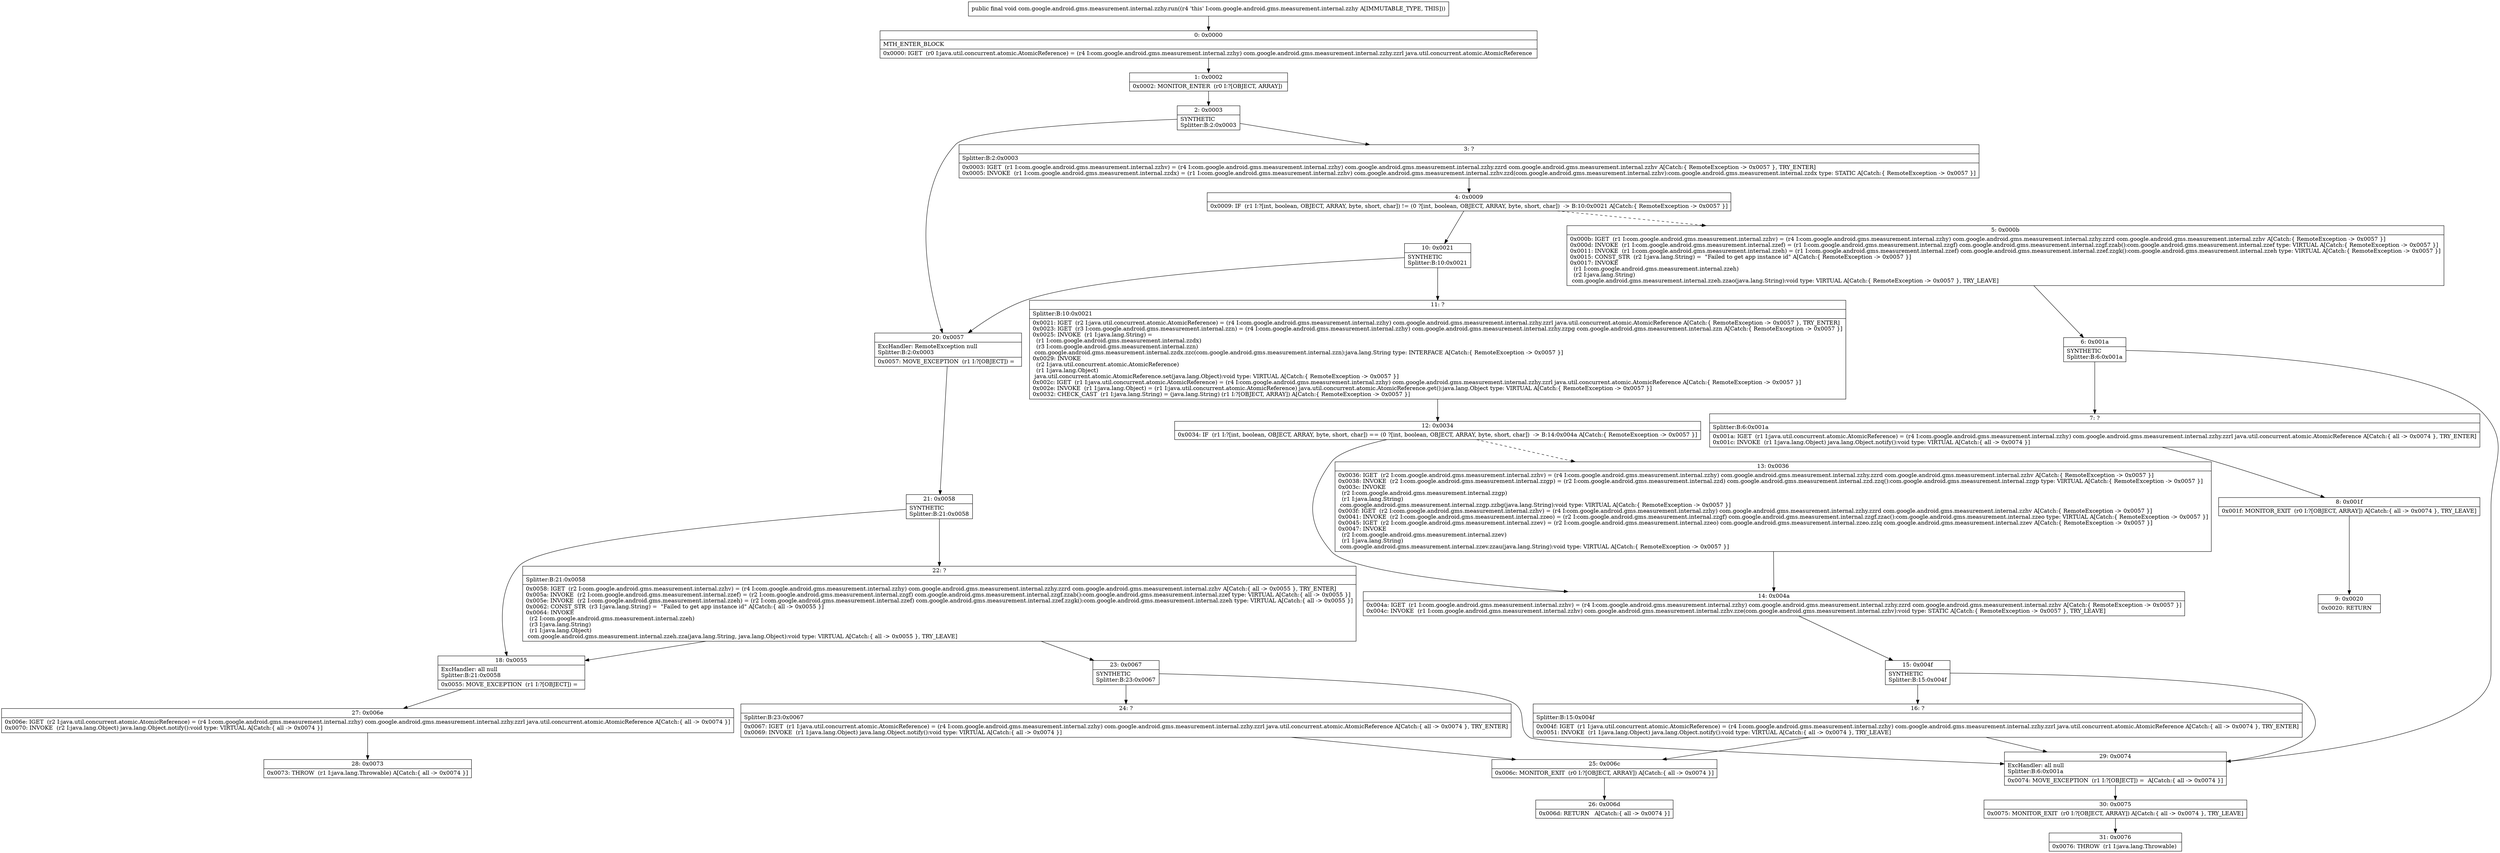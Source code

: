 digraph "CFG forcom.google.android.gms.measurement.internal.zzhy.run()V" {
Node_0 [shape=record,label="{0\:\ 0x0000|MTH_ENTER_BLOCK\l|0x0000: IGET  (r0 I:java.util.concurrent.atomic.AtomicReference) = (r4 I:com.google.android.gms.measurement.internal.zzhy) com.google.android.gms.measurement.internal.zzhy.zzrl java.util.concurrent.atomic.AtomicReference \l}"];
Node_1 [shape=record,label="{1\:\ 0x0002|0x0002: MONITOR_ENTER  (r0 I:?[OBJECT, ARRAY]) \l}"];
Node_2 [shape=record,label="{2\:\ 0x0003|SYNTHETIC\lSplitter:B:2:0x0003\l}"];
Node_3 [shape=record,label="{3\:\ ?|Splitter:B:2:0x0003\l|0x0003: IGET  (r1 I:com.google.android.gms.measurement.internal.zzhv) = (r4 I:com.google.android.gms.measurement.internal.zzhy) com.google.android.gms.measurement.internal.zzhy.zzrd com.google.android.gms.measurement.internal.zzhv A[Catch:\{ RemoteException \-\> 0x0057 \}, TRY_ENTER]\l0x0005: INVOKE  (r1 I:com.google.android.gms.measurement.internal.zzdx) = (r1 I:com.google.android.gms.measurement.internal.zzhv) com.google.android.gms.measurement.internal.zzhv.zzd(com.google.android.gms.measurement.internal.zzhv):com.google.android.gms.measurement.internal.zzdx type: STATIC A[Catch:\{ RemoteException \-\> 0x0057 \}]\l}"];
Node_4 [shape=record,label="{4\:\ 0x0009|0x0009: IF  (r1 I:?[int, boolean, OBJECT, ARRAY, byte, short, char]) != (0 ?[int, boolean, OBJECT, ARRAY, byte, short, char])  \-\> B:10:0x0021 A[Catch:\{ RemoteException \-\> 0x0057 \}]\l}"];
Node_5 [shape=record,label="{5\:\ 0x000b|0x000b: IGET  (r1 I:com.google.android.gms.measurement.internal.zzhv) = (r4 I:com.google.android.gms.measurement.internal.zzhy) com.google.android.gms.measurement.internal.zzhy.zzrd com.google.android.gms.measurement.internal.zzhv A[Catch:\{ RemoteException \-\> 0x0057 \}]\l0x000d: INVOKE  (r1 I:com.google.android.gms.measurement.internal.zzef) = (r1 I:com.google.android.gms.measurement.internal.zzgf) com.google.android.gms.measurement.internal.zzgf.zzab():com.google.android.gms.measurement.internal.zzef type: VIRTUAL A[Catch:\{ RemoteException \-\> 0x0057 \}]\l0x0011: INVOKE  (r1 I:com.google.android.gms.measurement.internal.zzeh) = (r1 I:com.google.android.gms.measurement.internal.zzef) com.google.android.gms.measurement.internal.zzef.zzgk():com.google.android.gms.measurement.internal.zzeh type: VIRTUAL A[Catch:\{ RemoteException \-\> 0x0057 \}]\l0x0015: CONST_STR  (r2 I:java.lang.String) =  \"Failed to get app instance id\" A[Catch:\{ RemoteException \-\> 0x0057 \}]\l0x0017: INVOKE  \l  (r1 I:com.google.android.gms.measurement.internal.zzeh)\l  (r2 I:java.lang.String)\l com.google.android.gms.measurement.internal.zzeh.zzao(java.lang.String):void type: VIRTUAL A[Catch:\{ RemoteException \-\> 0x0057 \}, TRY_LEAVE]\l}"];
Node_6 [shape=record,label="{6\:\ 0x001a|SYNTHETIC\lSplitter:B:6:0x001a\l}"];
Node_7 [shape=record,label="{7\:\ ?|Splitter:B:6:0x001a\l|0x001a: IGET  (r1 I:java.util.concurrent.atomic.AtomicReference) = (r4 I:com.google.android.gms.measurement.internal.zzhy) com.google.android.gms.measurement.internal.zzhy.zzrl java.util.concurrent.atomic.AtomicReference A[Catch:\{ all \-\> 0x0074 \}, TRY_ENTER]\l0x001c: INVOKE  (r1 I:java.lang.Object) java.lang.Object.notify():void type: VIRTUAL A[Catch:\{ all \-\> 0x0074 \}]\l}"];
Node_8 [shape=record,label="{8\:\ 0x001f|0x001f: MONITOR_EXIT  (r0 I:?[OBJECT, ARRAY]) A[Catch:\{ all \-\> 0x0074 \}, TRY_LEAVE]\l}"];
Node_9 [shape=record,label="{9\:\ 0x0020|0x0020: RETURN   \l}"];
Node_10 [shape=record,label="{10\:\ 0x0021|SYNTHETIC\lSplitter:B:10:0x0021\l}"];
Node_11 [shape=record,label="{11\:\ ?|Splitter:B:10:0x0021\l|0x0021: IGET  (r2 I:java.util.concurrent.atomic.AtomicReference) = (r4 I:com.google.android.gms.measurement.internal.zzhy) com.google.android.gms.measurement.internal.zzhy.zzrl java.util.concurrent.atomic.AtomicReference A[Catch:\{ RemoteException \-\> 0x0057 \}, TRY_ENTER]\l0x0023: IGET  (r3 I:com.google.android.gms.measurement.internal.zzn) = (r4 I:com.google.android.gms.measurement.internal.zzhy) com.google.android.gms.measurement.internal.zzhy.zzpg com.google.android.gms.measurement.internal.zzn A[Catch:\{ RemoteException \-\> 0x0057 \}]\l0x0025: INVOKE  (r1 I:java.lang.String) = \l  (r1 I:com.google.android.gms.measurement.internal.zzdx)\l  (r3 I:com.google.android.gms.measurement.internal.zzn)\l com.google.android.gms.measurement.internal.zzdx.zzc(com.google.android.gms.measurement.internal.zzn):java.lang.String type: INTERFACE A[Catch:\{ RemoteException \-\> 0x0057 \}]\l0x0029: INVOKE  \l  (r2 I:java.util.concurrent.atomic.AtomicReference)\l  (r1 I:java.lang.Object)\l java.util.concurrent.atomic.AtomicReference.set(java.lang.Object):void type: VIRTUAL A[Catch:\{ RemoteException \-\> 0x0057 \}]\l0x002c: IGET  (r1 I:java.util.concurrent.atomic.AtomicReference) = (r4 I:com.google.android.gms.measurement.internal.zzhy) com.google.android.gms.measurement.internal.zzhy.zzrl java.util.concurrent.atomic.AtomicReference A[Catch:\{ RemoteException \-\> 0x0057 \}]\l0x002e: INVOKE  (r1 I:java.lang.Object) = (r1 I:java.util.concurrent.atomic.AtomicReference) java.util.concurrent.atomic.AtomicReference.get():java.lang.Object type: VIRTUAL A[Catch:\{ RemoteException \-\> 0x0057 \}]\l0x0032: CHECK_CAST  (r1 I:java.lang.String) = (java.lang.String) (r1 I:?[OBJECT, ARRAY]) A[Catch:\{ RemoteException \-\> 0x0057 \}]\l}"];
Node_12 [shape=record,label="{12\:\ 0x0034|0x0034: IF  (r1 I:?[int, boolean, OBJECT, ARRAY, byte, short, char]) == (0 ?[int, boolean, OBJECT, ARRAY, byte, short, char])  \-\> B:14:0x004a A[Catch:\{ RemoteException \-\> 0x0057 \}]\l}"];
Node_13 [shape=record,label="{13\:\ 0x0036|0x0036: IGET  (r2 I:com.google.android.gms.measurement.internal.zzhv) = (r4 I:com.google.android.gms.measurement.internal.zzhy) com.google.android.gms.measurement.internal.zzhy.zzrd com.google.android.gms.measurement.internal.zzhv A[Catch:\{ RemoteException \-\> 0x0057 \}]\l0x0038: INVOKE  (r2 I:com.google.android.gms.measurement.internal.zzgp) = (r2 I:com.google.android.gms.measurement.internal.zzd) com.google.android.gms.measurement.internal.zzd.zzq():com.google.android.gms.measurement.internal.zzgp type: VIRTUAL A[Catch:\{ RemoteException \-\> 0x0057 \}]\l0x003c: INVOKE  \l  (r2 I:com.google.android.gms.measurement.internal.zzgp)\l  (r1 I:java.lang.String)\l com.google.android.gms.measurement.internal.zzgp.zzbg(java.lang.String):void type: VIRTUAL A[Catch:\{ RemoteException \-\> 0x0057 \}]\l0x003f: IGET  (r2 I:com.google.android.gms.measurement.internal.zzhv) = (r4 I:com.google.android.gms.measurement.internal.zzhy) com.google.android.gms.measurement.internal.zzhy.zzrd com.google.android.gms.measurement.internal.zzhv A[Catch:\{ RemoteException \-\> 0x0057 \}]\l0x0041: INVOKE  (r2 I:com.google.android.gms.measurement.internal.zzeo) = (r2 I:com.google.android.gms.measurement.internal.zzgf) com.google.android.gms.measurement.internal.zzgf.zzac():com.google.android.gms.measurement.internal.zzeo type: VIRTUAL A[Catch:\{ RemoteException \-\> 0x0057 \}]\l0x0045: IGET  (r2 I:com.google.android.gms.measurement.internal.zzev) = (r2 I:com.google.android.gms.measurement.internal.zzeo) com.google.android.gms.measurement.internal.zzeo.zzlq com.google.android.gms.measurement.internal.zzev A[Catch:\{ RemoteException \-\> 0x0057 \}]\l0x0047: INVOKE  \l  (r2 I:com.google.android.gms.measurement.internal.zzev)\l  (r1 I:java.lang.String)\l com.google.android.gms.measurement.internal.zzev.zzau(java.lang.String):void type: VIRTUAL A[Catch:\{ RemoteException \-\> 0x0057 \}]\l}"];
Node_14 [shape=record,label="{14\:\ 0x004a|0x004a: IGET  (r1 I:com.google.android.gms.measurement.internal.zzhv) = (r4 I:com.google.android.gms.measurement.internal.zzhy) com.google.android.gms.measurement.internal.zzhy.zzrd com.google.android.gms.measurement.internal.zzhv A[Catch:\{ RemoteException \-\> 0x0057 \}]\l0x004c: INVOKE  (r1 I:com.google.android.gms.measurement.internal.zzhv) com.google.android.gms.measurement.internal.zzhv.zze(com.google.android.gms.measurement.internal.zzhv):void type: STATIC A[Catch:\{ RemoteException \-\> 0x0057 \}, TRY_LEAVE]\l}"];
Node_15 [shape=record,label="{15\:\ 0x004f|SYNTHETIC\lSplitter:B:15:0x004f\l}"];
Node_16 [shape=record,label="{16\:\ ?|Splitter:B:15:0x004f\l|0x004f: IGET  (r1 I:java.util.concurrent.atomic.AtomicReference) = (r4 I:com.google.android.gms.measurement.internal.zzhy) com.google.android.gms.measurement.internal.zzhy.zzrl java.util.concurrent.atomic.AtomicReference A[Catch:\{ all \-\> 0x0074 \}, TRY_ENTER]\l0x0051: INVOKE  (r1 I:java.lang.Object) java.lang.Object.notify():void type: VIRTUAL A[Catch:\{ all \-\> 0x0074 \}, TRY_LEAVE]\l}"];
Node_18 [shape=record,label="{18\:\ 0x0055|ExcHandler: all null\lSplitter:B:21:0x0058\l|0x0055: MOVE_EXCEPTION  (r1 I:?[OBJECT]) =  \l}"];
Node_20 [shape=record,label="{20\:\ 0x0057|ExcHandler: RemoteException null\lSplitter:B:2:0x0003\l|0x0057: MOVE_EXCEPTION  (r1 I:?[OBJECT]) =  \l}"];
Node_21 [shape=record,label="{21\:\ 0x0058|SYNTHETIC\lSplitter:B:21:0x0058\l}"];
Node_22 [shape=record,label="{22\:\ ?|Splitter:B:21:0x0058\l|0x0058: IGET  (r2 I:com.google.android.gms.measurement.internal.zzhv) = (r4 I:com.google.android.gms.measurement.internal.zzhy) com.google.android.gms.measurement.internal.zzhy.zzrd com.google.android.gms.measurement.internal.zzhv A[Catch:\{ all \-\> 0x0055 \}, TRY_ENTER]\l0x005a: INVOKE  (r2 I:com.google.android.gms.measurement.internal.zzef) = (r2 I:com.google.android.gms.measurement.internal.zzgf) com.google.android.gms.measurement.internal.zzgf.zzab():com.google.android.gms.measurement.internal.zzef type: VIRTUAL A[Catch:\{ all \-\> 0x0055 \}]\l0x005e: INVOKE  (r2 I:com.google.android.gms.measurement.internal.zzeh) = (r2 I:com.google.android.gms.measurement.internal.zzef) com.google.android.gms.measurement.internal.zzef.zzgk():com.google.android.gms.measurement.internal.zzeh type: VIRTUAL A[Catch:\{ all \-\> 0x0055 \}]\l0x0062: CONST_STR  (r3 I:java.lang.String) =  \"Failed to get app instance id\" A[Catch:\{ all \-\> 0x0055 \}]\l0x0064: INVOKE  \l  (r2 I:com.google.android.gms.measurement.internal.zzeh)\l  (r3 I:java.lang.String)\l  (r1 I:java.lang.Object)\l com.google.android.gms.measurement.internal.zzeh.zza(java.lang.String, java.lang.Object):void type: VIRTUAL A[Catch:\{ all \-\> 0x0055 \}, TRY_LEAVE]\l}"];
Node_23 [shape=record,label="{23\:\ 0x0067|SYNTHETIC\lSplitter:B:23:0x0067\l}"];
Node_24 [shape=record,label="{24\:\ ?|Splitter:B:23:0x0067\l|0x0067: IGET  (r1 I:java.util.concurrent.atomic.AtomicReference) = (r4 I:com.google.android.gms.measurement.internal.zzhy) com.google.android.gms.measurement.internal.zzhy.zzrl java.util.concurrent.atomic.AtomicReference A[Catch:\{ all \-\> 0x0074 \}, TRY_ENTER]\l0x0069: INVOKE  (r1 I:java.lang.Object) java.lang.Object.notify():void type: VIRTUAL A[Catch:\{ all \-\> 0x0074 \}]\l}"];
Node_25 [shape=record,label="{25\:\ 0x006c|0x006c: MONITOR_EXIT  (r0 I:?[OBJECT, ARRAY]) A[Catch:\{ all \-\> 0x0074 \}]\l}"];
Node_26 [shape=record,label="{26\:\ 0x006d|0x006d: RETURN   A[Catch:\{ all \-\> 0x0074 \}]\l}"];
Node_27 [shape=record,label="{27\:\ 0x006e|0x006e: IGET  (r2 I:java.util.concurrent.atomic.AtomicReference) = (r4 I:com.google.android.gms.measurement.internal.zzhy) com.google.android.gms.measurement.internal.zzhy.zzrl java.util.concurrent.atomic.AtomicReference A[Catch:\{ all \-\> 0x0074 \}]\l0x0070: INVOKE  (r2 I:java.lang.Object) java.lang.Object.notify():void type: VIRTUAL A[Catch:\{ all \-\> 0x0074 \}]\l}"];
Node_28 [shape=record,label="{28\:\ 0x0073|0x0073: THROW  (r1 I:java.lang.Throwable) A[Catch:\{ all \-\> 0x0074 \}]\l}"];
Node_29 [shape=record,label="{29\:\ 0x0074|ExcHandler: all null\lSplitter:B:6:0x001a\l|0x0074: MOVE_EXCEPTION  (r1 I:?[OBJECT]) =  A[Catch:\{ all \-\> 0x0074 \}]\l}"];
Node_30 [shape=record,label="{30\:\ 0x0075|0x0075: MONITOR_EXIT  (r0 I:?[OBJECT, ARRAY]) A[Catch:\{ all \-\> 0x0074 \}, TRY_LEAVE]\l}"];
Node_31 [shape=record,label="{31\:\ 0x0076|0x0076: THROW  (r1 I:java.lang.Throwable) \l}"];
MethodNode[shape=record,label="{public final void com.google.android.gms.measurement.internal.zzhy.run((r4 'this' I:com.google.android.gms.measurement.internal.zzhy A[IMMUTABLE_TYPE, THIS])) }"];
MethodNode -> Node_0;
Node_0 -> Node_1;
Node_1 -> Node_2;
Node_2 -> Node_3;
Node_2 -> Node_20;
Node_3 -> Node_4;
Node_4 -> Node_5[style=dashed];
Node_4 -> Node_10;
Node_5 -> Node_6;
Node_6 -> Node_7;
Node_6 -> Node_29;
Node_7 -> Node_8;
Node_8 -> Node_9;
Node_10 -> Node_11;
Node_10 -> Node_20;
Node_11 -> Node_12;
Node_12 -> Node_13[style=dashed];
Node_12 -> Node_14;
Node_13 -> Node_14;
Node_14 -> Node_15;
Node_15 -> Node_16;
Node_15 -> Node_29;
Node_16 -> Node_29;
Node_16 -> Node_25;
Node_18 -> Node_27;
Node_20 -> Node_21;
Node_21 -> Node_22;
Node_21 -> Node_18;
Node_22 -> Node_23;
Node_22 -> Node_18;
Node_23 -> Node_24;
Node_23 -> Node_29;
Node_24 -> Node_25;
Node_25 -> Node_26;
Node_27 -> Node_28;
Node_29 -> Node_30;
Node_30 -> Node_31;
}

